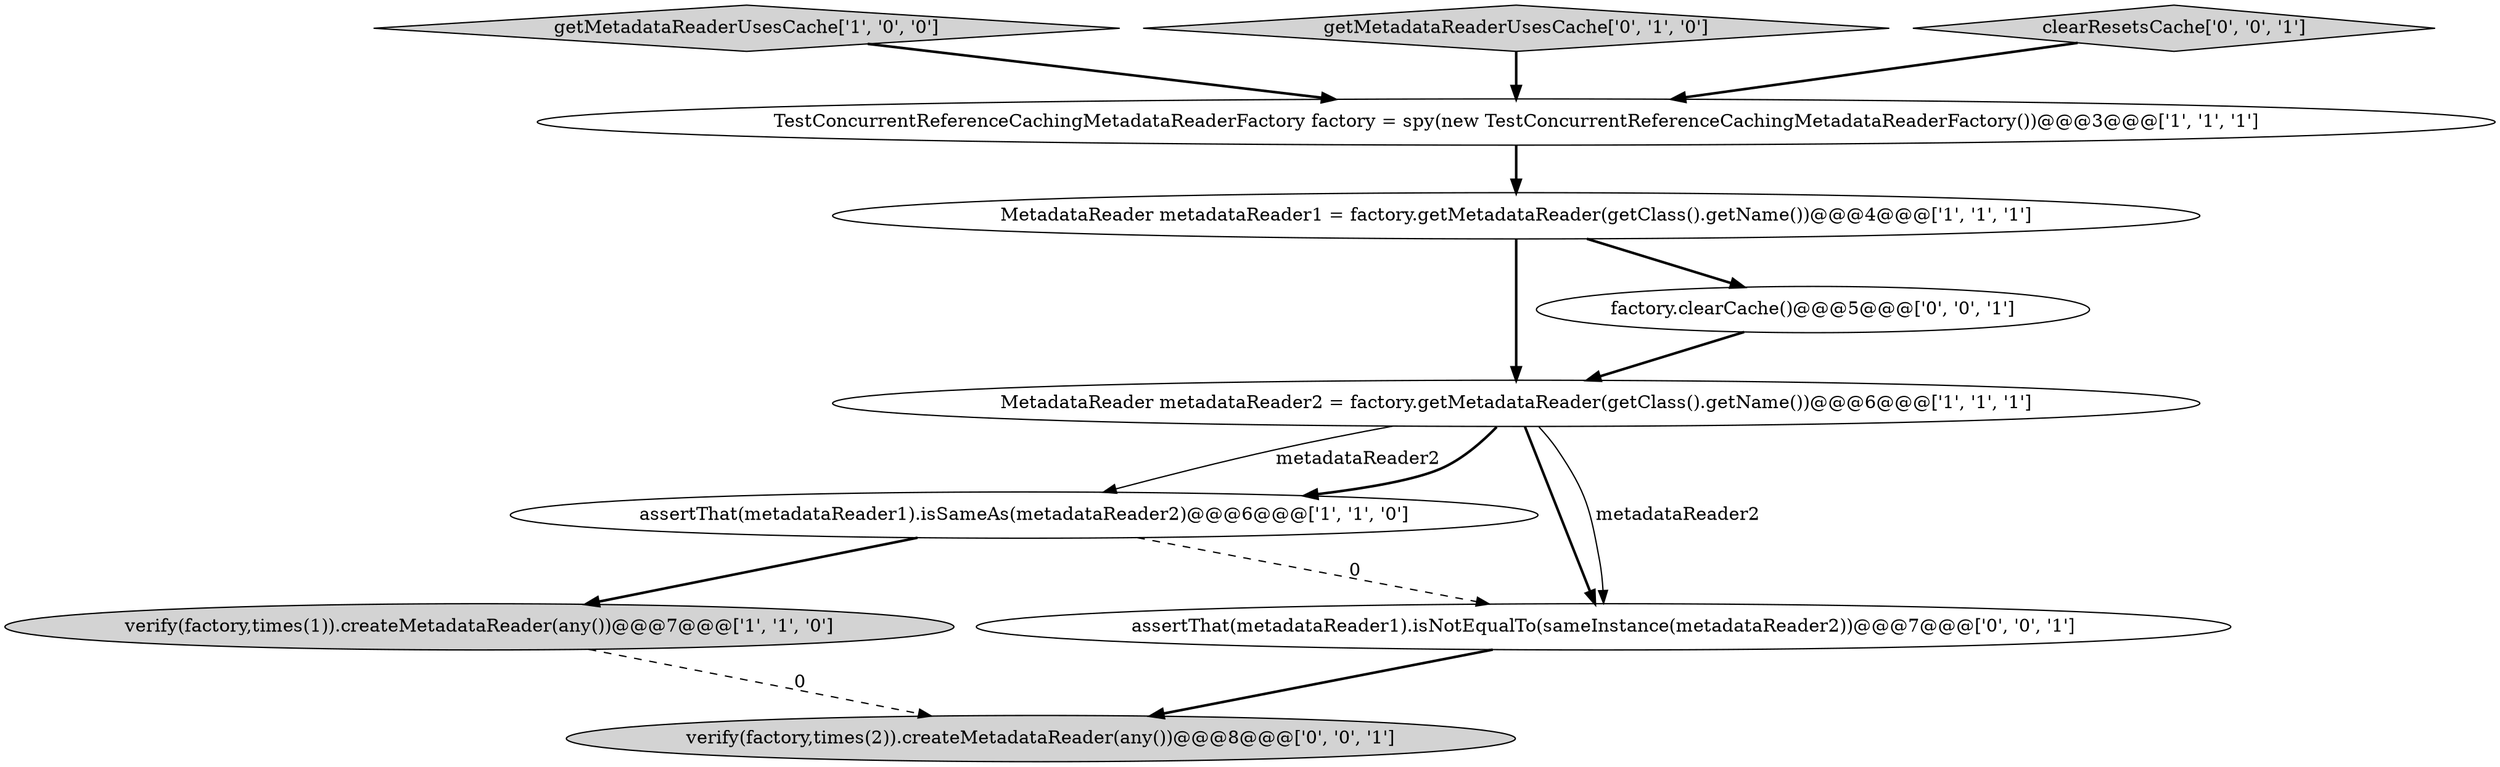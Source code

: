 digraph {
0 [style = filled, label = "MetadataReader metadataReader2 = factory.getMetadataReader(getClass().getName())@@@6@@@['1', '1', '1']", fillcolor = white, shape = ellipse image = "AAA0AAABBB1BBB"];
8 [style = filled, label = "factory.clearCache()@@@5@@@['0', '0', '1']", fillcolor = white, shape = ellipse image = "AAA0AAABBB3BBB"];
1 [style = filled, label = "getMetadataReaderUsesCache['1', '0', '0']", fillcolor = lightgray, shape = diamond image = "AAA0AAABBB1BBB"];
5 [style = filled, label = "assertThat(metadataReader1).isSameAs(metadataReader2)@@@6@@@['1', '1', '0']", fillcolor = white, shape = ellipse image = "AAA0AAABBB1BBB"];
6 [style = filled, label = "getMetadataReaderUsesCache['0', '1', '0']", fillcolor = lightgray, shape = diamond image = "AAA0AAABBB2BBB"];
7 [style = filled, label = "clearResetsCache['0', '0', '1']", fillcolor = lightgray, shape = diamond image = "AAA0AAABBB3BBB"];
4 [style = filled, label = "verify(factory,times(1)).createMetadataReader(any())@@@7@@@['1', '1', '0']", fillcolor = lightgray, shape = ellipse image = "AAA0AAABBB1BBB"];
9 [style = filled, label = "assertThat(metadataReader1).isNotEqualTo(sameInstance(metadataReader2))@@@7@@@['0', '0', '1']", fillcolor = white, shape = ellipse image = "AAA0AAABBB3BBB"];
2 [style = filled, label = "TestConcurrentReferenceCachingMetadataReaderFactory factory = spy(new TestConcurrentReferenceCachingMetadataReaderFactory())@@@3@@@['1', '1', '1']", fillcolor = white, shape = ellipse image = "AAA0AAABBB1BBB"];
10 [style = filled, label = "verify(factory,times(2)).createMetadataReader(any())@@@8@@@['0', '0', '1']", fillcolor = lightgray, shape = ellipse image = "AAA0AAABBB3BBB"];
3 [style = filled, label = "MetadataReader metadataReader1 = factory.getMetadataReader(getClass().getName())@@@4@@@['1', '1', '1']", fillcolor = white, shape = ellipse image = "AAA0AAABBB1BBB"];
8->0 [style = bold, label=""];
3->0 [style = bold, label=""];
5->9 [style = dashed, label="0"];
1->2 [style = bold, label=""];
0->9 [style = bold, label=""];
9->10 [style = bold, label=""];
4->10 [style = dashed, label="0"];
0->9 [style = solid, label="metadataReader2"];
7->2 [style = bold, label=""];
3->8 [style = bold, label=""];
0->5 [style = solid, label="metadataReader2"];
5->4 [style = bold, label=""];
2->3 [style = bold, label=""];
0->5 [style = bold, label=""];
6->2 [style = bold, label=""];
}
